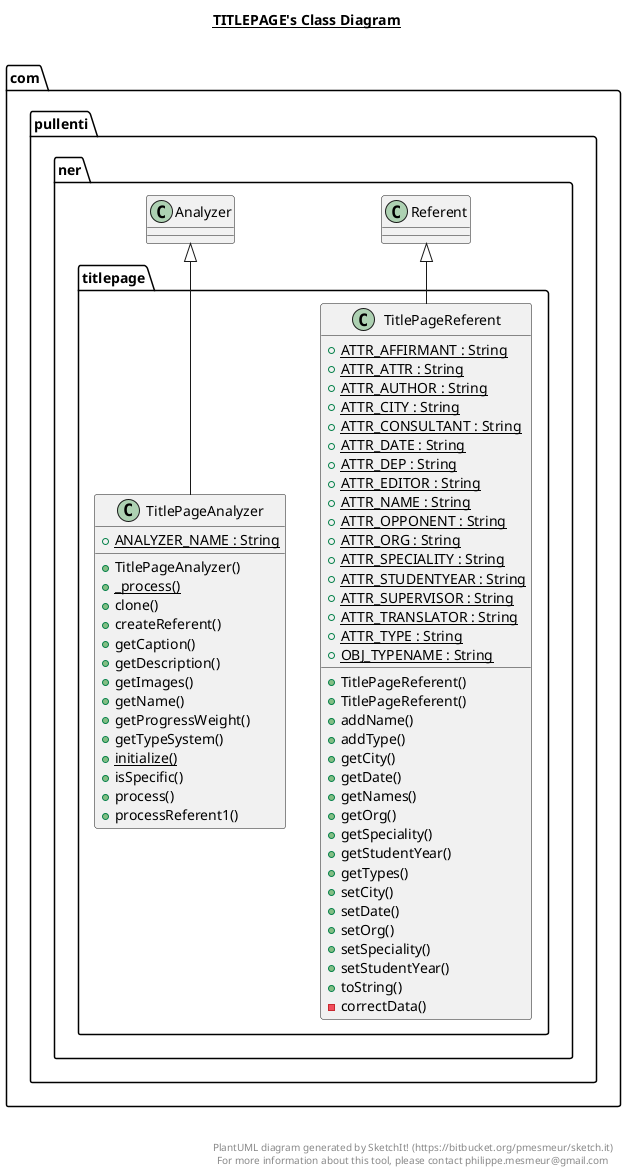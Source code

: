 @startuml

title __TITLEPAGE's Class Diagram__\n

  namespace com.pullenti.ner {
    namespace titlepage {
      class com.pullenti.ner.titlepage.TitlePageAnalyzer {
          {static} + ANALYZER_NAME : String
          + TitlePageAnalyzer()
          {static} + _process()
          + clone()
          + createReferent()
          + getCaption()
          + getDescription()
          + getImages()
          + getName()
          + getProgressWeight()
          + getTypeSystem()
          {static} + initialize()
          + isSpecific()
          + process()
          + processReferent1()
      }
    }
  }
  

  namespace com.pullenti.ner {
    namespace titlepage {
      class com.pullenti.ner.titlepage.TitlePageReferent {
          {static} + ATTR_AFFIRMANT : String
          {static} + ATTR_ATTR : String
          {static} + ATTR_AUTHOR : String
          {static} + ATTR_CITY : String
          {static} + ATTR_CONSULTANT : String
          {static} + ATTR_DATE : String
          {static} + ATTR_DEP : String
          {static} + ATTR_EDITOR : String
          {static} + ATTR_NAME : String
          {static} + ATTR_OPPONENT : String
          {static} + ATTR_ORG : String
          {static} + ATTR_SPECIALITY : String
          {static} + ATTR_STUDENTYEAR : String
          {static} + ATTR_SUPERVISOR : String
          {static} + ATTR_TRANSLATOR : String
          {static} + ATTR_TYPE : String
          {static} + OBJ_TYPENAME : String
          + TitlePageReferent()
          + TitlePageReferent()
          + addName()
          + addType()
          + getCity()
          + getDate()
          + getNames()
          + getOrg()
          + getSpeciality()
          + getStudentYear()
          + getTypes()
          + setCity()
          + setDate()
          + setOrg()
          + setSpeciality()
          + setStudentYear()
          + toString()
          - correctData()
      }
    }
  }
  

  com.pullenti.ner.titlepage.TitlePageAnalyzer -up-|> com.pullenti.ner.Analyzer
  com.pullenti.ner.titlepage.TitlePageReferent -up-|> com.pullenti.ner.Referent


right footer


PlantUML diagram generated by SketchIt! (https://bitbucket.org/pmesmeur/sketch.it)
For more information about this tool, please contact philippe.mesmeur@gmail.com
endfooter

@enduml

